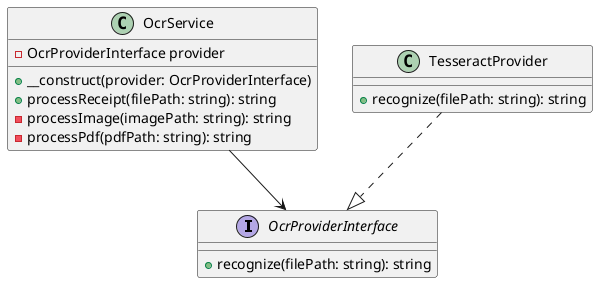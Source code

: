 @startuml

interface OcrProviderInterface {
    + recognize(filePath: string): string
}

class OcrService {
    - OcrProviderInterface provider
    + __construct(provider: OcrProviderInterface)
    + processReceipt(filePath: string): string
    - processImage(imagePath: string): string
    - processPdf(pdfPath: string): string
}

class TesseractProvider {
    + recognize(filePath: string): string
}

OcrService --> OcrProviderInterface
TesseractProvider ..|> OcrProviderInterface

@enduml

